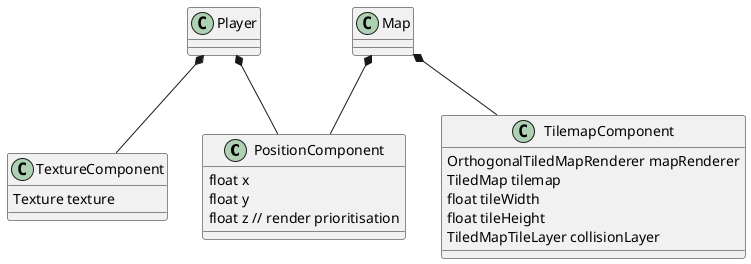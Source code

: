 @startuml
'https://plantuml.com/class-diagram

class PositionComponent {
    float x
    float y
    float z // render prioritisation
}

class TextureComponent {
    Texture texture
}

class TilemapComponent{
OrthogonalTiledMapRenderer mapRenderer
TiledMap tilemap
float tileWidth
float tileHeight
TiledMapTileLayer collisionLayer
}

Player *-- PositionComponent
Player *-- TextureComponent
Map *-- PositionComponent
Map *-- TilemapComponent
@enduml